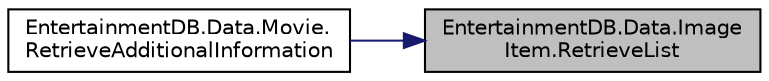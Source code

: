 digraph "EntertainmentDB.Data.ImageItem.RetrieveList"
{
 // LATEX_PDF_SIZE
  edge [fontname="Helvetica",fontsize="10",labelfontname="Helvetica",labelfontsize="10"];
  node [fontname="Helvetica",fontsize="10",shape=record];
  rankdir="RL";
  Node1 [label="EntertainmentDB.Data.Image\lItem.RetrieveList",height=0.2,width=0.4,color="black", fillcolor="grey75", style="filled", fontcolor="black",tooltip="Retrieves a list of image items from the database."];
  Node1 -> Node2 [dir="back",color="midnightblue",fontsize="10",style="solid",fontname="Helvetica"];
  Node2 [label="EntertainmentDB.Data.Movie.\lRetrieveAdditionalInformation",height=0.2,width=0.4,color="black", fillcolor="white", style="filled",URL="$dd/d21/class_entertainment_d_b_1_1_data_1_1_movie.html#a99f0e883926dc4bff73274a483db2f31",tooltip="Retrieves the additional information of the movie from the database."];
}
